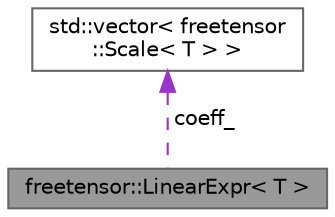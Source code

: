 digraph "freetensor::LinearExpr&lt; T &gt;"
{
 // LATEX_PDF_SIZE
  bgcolor="transparent";
  edge [fontname=Helvetica,fontsize=10,labelfontname=Helvetica,labelfontsize=10];
  node [fontname=Helvetica,fontsize=10,shape=box,height=0.2,width=0.4];
  Node1 [label="freetensor::LinearExpr\< T \>",height=0.2,width=0.4,color="gray40", fillcolor="grey60", style="filled", fontcolor="black",tooltip=" "];
  Node2 -> Node1 [dir="back",color="darkorchid3",style="dashed",label=" coeff_" ];
  Node2 [label="std::vector\< freetensor\l::Scale\< T \> \>",height=0.2,width=0.4,color="gray40", fillcolor="white", style="filled",tooltip=" "];
}
